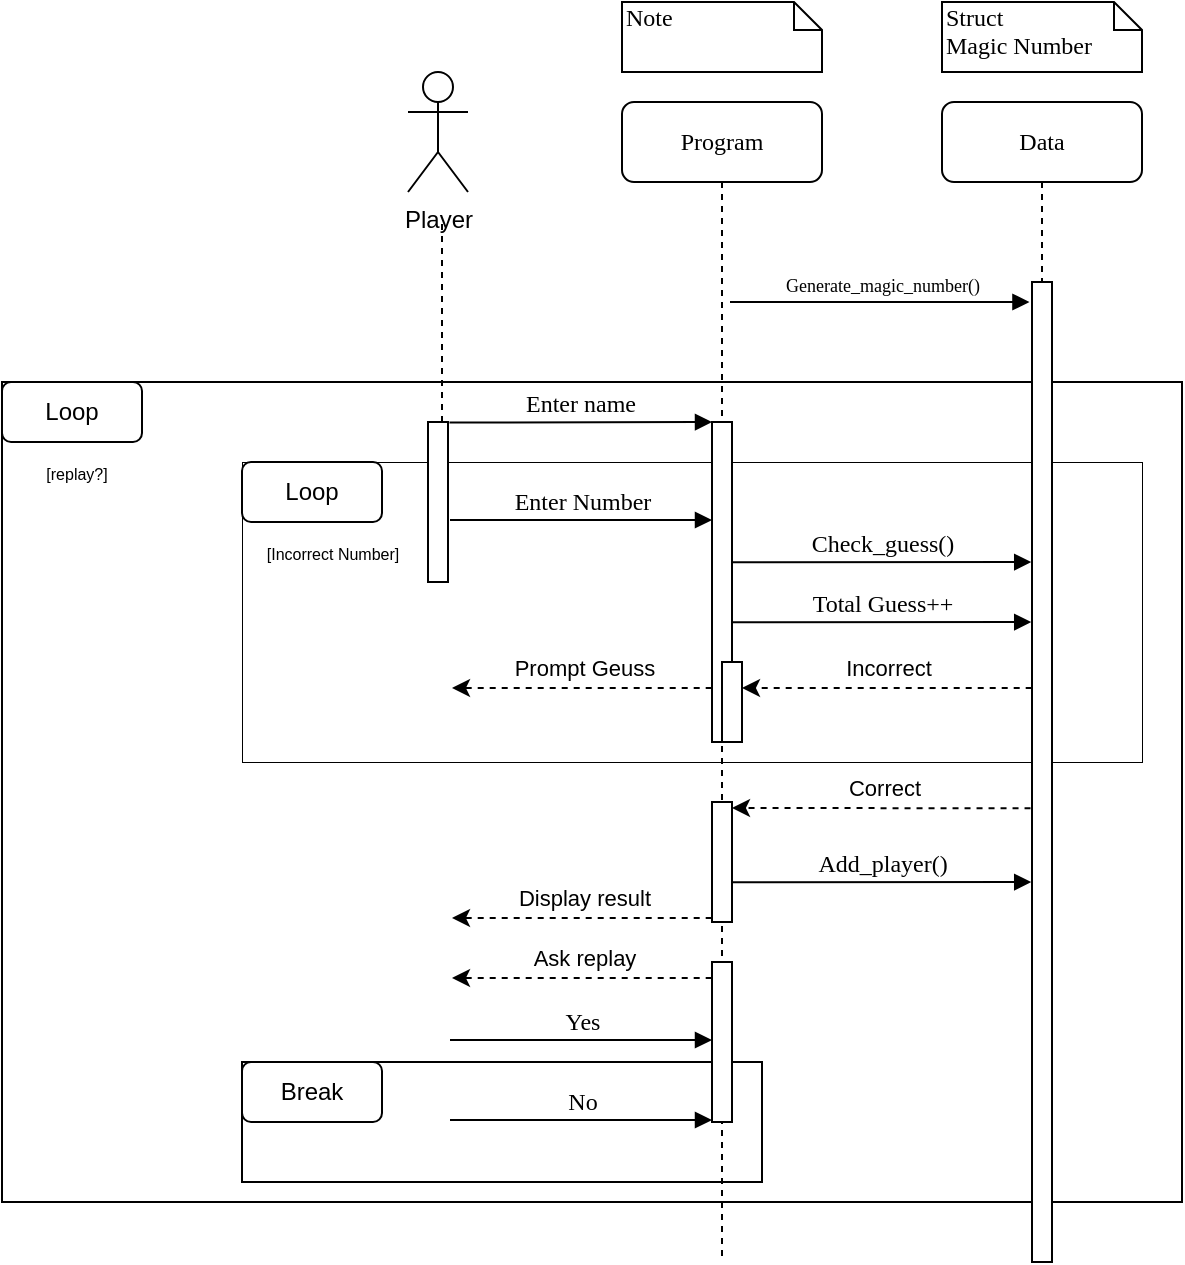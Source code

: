<mxfile version="24.0.2" type="device">
  <diagram name="Page-1" id="13e1069c-82ec-6db2-03f1-153e76fe0fe0">
    <mxGraphModel dx="1752" dy="321" grid="1" gridSize="10" guides="1" tooltips="1" connect="1" arrows="1" fold="1" page="1" pageScale="1" pageWidth="1100" pageHeight="850" background="none" math="0" shadow="0">
      <root>
        <mxCell id="0" />
        <mxCell id="1" parent="0" />
        <mxCell id="LC55XflvvJYrsTOKeoMi-250" value="" style="rounded=0;whiteSpace=wrap;html=1;" parent="1" vertex="1">
          <mxGeometry x="-960" y="300" width="590" height="410" as="geometry" />
        </mxCell>
        <mxCell id="LC55XflvvJYrsTOKeoMi-261" value="" style="rounded=0;whiteSpace=wrap;html=1;" parent="1" vertex="1">
          <mxGeometry x="-840" y="640" width="260" height="60" as="geometry" />
        </mxCell>
        <mxCell id="LC55XflvvJYrsTOKeoMi-193" value="" style="rounded=0;whiteSpace=wrap;html=1;strokeWidth=0.5;" parent="1" vertex="1">
          <mxGeometry x="-840" y="340" width="450" height="150" as="geometry" />
        </mxCell>
        <mxCell id="7baba1c4bc27f4b0-2" value="Program" style="shape=umlLifeline;perimeter=lifelinePerimeter;whiteSpace=wrap;html=1;container=1;collapsible=0;recursiveResize=0;outlineConnect=0;rounded=1;shadow=0;comic=0;labelBackgroundColor=none;strokeWidth=1;fontFamily=Verdana;fontSize=12;align=center;" parent="1" vertex="1">
          <mxGeometry x="-650" y="160" width="100" height="580" as="geometry" />
        </mxCell>
        <mxCell id="7baba1c4bc27f4b0-10" value="" style="html=1;points=[];perimeter=orthogonalPerimeter;rounded=0;shadow=0;comic=0;labelBackgroundColor=none;strokeWidth=1;fontFamily=Verdana;fontSize=12;align=center;" parent="7baba1c4bc27f4b0-2" vertex="1">
          <mxGeometry x="45" y="160" width="10" height="160" as="geometry" />
        </mxCell>
        <mxCell id="LC55XflvvJYrsTOKeoMi-241" value="" style="html=1;points=[];perimeter=orthogonalPerimeter;rounded=0;shadow=0;comic=0;labelBackgroundColor=none;strokeWidth=1;fontFamily=Verdana;fontSize=12;align=center;" parent="7baba1c4bc27f4b0-2" vertex="1">
          <mxGeometry x="50" y="280" width="10" height="40" as="geometry" />
        </mxCell>
        <mxCell id="LC55XflvvJYrsTOKeoMi-242" value="" style="html=1;points=[];perimeter=orthogonalPerimeter;rounded=0;shadow=0;comic=0;labelBackgroundColor=none;strokeWidth=1;fontFamily=Verdana;fontSize=12;align=center;" parent="7baba1c4bc27f4b0-2" vertex="1">
          <mxGeometry x="45" y="350" width="10" height="60" as="geometry" />
        </mxCell>
        <mxCell id="LC55XflvvJYrsTOKeoMi-253" value="" style="html=1;points=[];perimeter=orthogonalPerimeter;rounded=0;shadow=0;comic=0;labelBackgroundColor=none;strokeWidth=1;fontFamily=Verdana;fontSize=12;align=center;" parent="7baba1c4bc27f4b0-2" vertex="1">
          <mxGeometry x="45" y="430" width="10" height="80" as="geometry" />
        </mxCell>
        <mxCell id="7baba1c4bc27f4b0-3" value="Data" style="shape=umlLifeline;perimeter=lifelinePerimeter;whiteSpace=wrap;html=1;container=1;collapsible=0;recursiveResize=0;outlineConnect=0;rounded=1;shadow=0;comic=0;labelBackgroundColor=none;strokeWidth=1;fontFamily=Verdana;fontSize=12;align=center;" parent="1" vertex="1">
          <mxGeometry x="-490" y="160" width="100" height="580" as="geometry" />
        </mxCell>
        <mxCell id="7baba1c4bc27f4b0-13" value="" style="html=1;points=[];perimeter=orthogonalPerimeter;rounded=0;shadow=0;comic=0;labelBackgroundColor=none;strokeWidth=1;fontFamily=Verdana;fontSize=12;align=center;" parent="7baba1c4bc27f4b0-3" vertex="1">
          <mxGeometry x="45" y="90" width="10" height="490" as="geometry" />
        </mxCell>
        <mxCell id="7baba1c4bc27f4b0-11" value="Enter name" style="html=1;verticalAlign=bottom;endArrow=block;labelBackgroundColor=none;fontFamily=Verdana;fontSize=12;edgeStyle=elbowEdgeStyle;elbow=vertical;exitX=0.874;exitY=0.001;exitDx=0;exitDy=0;exitPerimeter=0;" parent="1" edge="1">
          <mxGeometry relative="1" as="geometry">
            <mxPoint x="-736.26" y="320.26" as="sourcePoint" />
            <mxPoint x="-605" y="320" as="targetPoint" />
            <Array as="points">
              <mxPoint x="-670" y="320" />
            </Array>
          </mxGeometry>
        </mxCell>
        <mxCell id="7baba1c4bc27f4b0-41" value="Note" style="shape=note;whiteSpace=wrap;html=1;size=14;verticalAlign=top;align=left;spacingTop=-6;rounded=0;shadow=0;comic=0;labelBackgroundColor=none;strokeWidth=1;fontFamily=Verdana;fontSize=12" parent="1" vertex="1">
          <mxGeometry x="-650" y="110" width="100" height="35" as="geometry" />
        </mxCell>
        <mxCell id="7baba1c4bc27f4b0-42" value="Struct&lt;br&gt;Magic Number" style="shape=note;whiteSpace=wrap;html=1;size=14;verticalAlign=top;align=left;spacingTop=-6;rounded=0;shadow=0;comic=0;labelBackgroundColor=none;strokeWidth=1;fontFamily=Verdana;fontSize=12" parent="1" vertex="1">
          <mxGeometry x="-490" y="110" width="100" height="35" as="geometry" />
        </mxCell>
        <mxCell id="LC55XflvvJYrsTOKeoMi-77" value="Add_player()" style="html=1;verticalAlign=bottom;endArrow=block;labelBackgroundColor=none;fontFamily=Verdana;fontSize=12;edgeStyle=elbowEdgeStyle;elbow=vertical;exitX=1.004;exitY=1.001;exitDx=0;exitDy=0;exitPerimeter=0;entryX=-0.039;entryY=0.419;entryDx=0;entryDy=0;entryPerimeter=0;" parent="1" edge="1">
          <mxGeometry relative="1" as="geometry">
            <mxPoint x="-594.96" y="550.15" as="sourcePoint" />
            <mxPoint x="-445.39" y="550.17" as="targetPoint" />
            <Array as="points">
              <mxPoint x="-540" y="550" />
            </Array>
          </mxGeometry>
        </mxCell>
        <mxCell id="LC55XflvvJYrsTOKeoMi-116" value="Enter Number" style="html=1;verticalAlign=bottom;endArrow=block;labelBackgroundColor=none;fontFamily=Verdana;fontSize=12;edgeStyle=elbowEdgeStyle;elbow=vertical;exitX=0.874;exitY=0.001;exitDx=0;exitDy=0;exitPerimeter=0;" parent="1" edge="1">
          <mxGeometry relative="1" as="geometry">
            <mxPoint x="-736" y="369" as="sourcePoint" />
            <mxPoint x="-605" y="369" as="targetPoint" />
            <Array as="points">
              <mxPoint x="-670" y="369" />
            </Array>
          </mxGeometry>
        </mxCell>
        <mxCell id="LC55XflvvJYrsTOKeoMi-194" value="Loop" style="rounded=1;whiteSpace=wrap;html=1;" parent="1" vertex="1">
          <mxGeometry x="-840" y="340" width="70" height="30" as="geometry" />
        </mxCell>
        <mxCell id="LC55XflvvJYrsTOKeoMi-200" value="&lt;font style=&quot;font-size: 8px;&quot;&gt;[Incorrect Number]&lt;/font&gt;" style="text;html=1;align=center;verticalAlign=middle;whiteSpace=wrap;rounded=0;" parent="1" vertex="1">
          <mxGeometry x="-832.5" y="370" width="75" height="30" as="geometry" />
        </mxCell>
        <mxCell id="LC55XflvvJYrsTOKeoMi-243" value="" style="endArrow=classic;html=1;rounded=0;entryX=0.809;entryY=0.276;entryDx=0;entryDy=0;entryPerimeter=0;exitX=-0.015;exitY=0.945;exitDx=0;exitDy=0;exitPerimeter=0;dashed=1;" parent="1" edge="1">
          <mxGeometry width="50" height="50" relative="1" as="geometry">
            <mxPoint x="-605.15" y="453" as="sourcePoint" />
            <mxPoint x="-735" y="453" as="targetPoint" />
          </mxGeometry>
        </mxCell>
        <mxCell id="LC55XflvvJYrsTOKeoMi-244" value="Prompt Geuss" style="edgeLabel;html=1;align=center;verticalAlign=middle;resizable=0;points=[];" parent="LC55XflvvJYrsTOKeoMi-243" connectable="0" vertex="1">
          <mxGeometry x="-0.009" y="1" relative="1" as="geometry">
            <mxPoint y="-11" as="offset" />
          </mxGeometry>
        </mxCell>
        <mxCell id="LC55XflvvJYrsTOKeoMi-246" value="Total Guess++" style="html=1;verticalAlign=bottom;endArrow=block;labelBackgroundColor=none;fontFamily=Verdana;fontSize=12;edgeStyle=elbowEdgeStyle;elbow=vertical;exitX=1.004;exitY=1.001;exitDx=0;exitDy=0;exitPerimeter=0;entryX=-0.039;entryY=0.419;entryDx=0;entryDy=0;entryPerimeter=0;" parent="1" edge="1">
          <mxGeometry relative="1" as="geometry">
            <mxPoint x="-594.96" y="420.15" as="sourcePoint" />
            <mxPoint x="-445.39" y="420.17" as="targetPoint" />
            <Array as="points">
              <mxPoint x="-540" y="420" />
            </Array>
          </mxGeometry>
        </mxCell>
        <mxCell id="LC55XflvvJYrsTOKeoMi-248" value="" style="endArrow=classic;html=1;rounded=0;entryX=0.809;entryY=0.276;entryDx=0;entryDy=0;entryPerimeter=0;exitX=-0.015;exitY=0.945;exitDx=0;exitDy=0;exitPerimeter=0;dashed=1;" parent="1" edge="1">
          <mxGeometry width="50" height="50" relative="1" as="geometry">
            <mxPoint x="-605.15" y="568" as="sourcePoint" />
            <mxPoint x="-735" y="568" as="targetPoint" />
          </mxGeometry>
        </mxCell>
        <mxCell id="LC55XflvvJYrsTOKeoMi-249" value="Display result" style="edgeLabel;html=1;align=center;verticalAlign=middle;resizable=0;points=[];" parent="LC55XflvvJYrsTOKeoMi-248" connectable="0" vertex="1">
          <mxGeometry x="-0.009" y="1" relative="1" as="geometry">
            <mxPoint y="-11" as="offset" />
          </mxGeometry>
        </mxCell>
        <mxCell id="LC55XflvvJYrsTOKeoMi-251" value="Loop" style="rounded=1;whiteSpace=wrap;html=1;" parent="1" vertex="1">
          <mxGeometry x="-960" y="300" width="70" height="30" as="geometry" />
        </mxCell>
        <mxCell id="LC55XflvvJYrsTOKeoMi-254" value="&lt;span style=&quot;font-size: 8px;&quot;&gt;[replay?]&lt;/span&gt;" style="text;html=1;align=center;verticalAlign=middle;whiteSpace=wrap;rounded=0;" parent="1" vertex="1">
          <mxGeometry x="-960" y="330" width="75" height="30" as="geometry" />
        </mxCell>
        <mxCell id="LC55XflvvJYrsTOKeoMi-257" value="" style="endArrow=classic;html=1;rounded=0;entryX=0.809;entryY=0.276;entryDx=0;entryDy=0;entryPerimeter=0;exitX=-0.015;exitY=0.945;exitDx=0;exitDy=0;exitPerimeter=0;dashed=1;" parent="1" edge="1">
          <mxGeometry width="50" height="50" relative="1" as="geometry">
            <mxPoint x="-605.15" y="598" as="sourcePoint" />
            <mxPoint x="-735" y="598" as="targetPoint" />
          </mxGeometry>
        </mxCell>
        <mxCell id="LC55XflvvJYrsTOKeoMi-258" value="Ask replay" style="edgeLabel;html=1;align=center;verticalAlign=middle;resizable=0;points=[];" parent="LC55XflvvJYrsTOKeoMi-257" connectable="0" vertex="1">
          <mxGeometry x="-0.009" y="1" relative="1" as="geometry">
            <mxPoint y="-11" as="offset" />
          </mxGeometry>
        </mxCell>
        <mxCell id="LC55XflvvJYrsTOKeoMi-259" value="Yes" style="html=1;verticalAlign=bottom;endArrow=block;labelBackgroundColor=none;fontFamily=Verdana;fontSize=12;edgeStyle=elbowEdgeStyle;elbow=vertical;exitX=0.874;exitY=0.001;exitDx=0;exitDy=0;exitPerimeter=0;" parent="1" edge="1">
          <mxGeometry relative="1" as="geometry">
            <mxPoint x="-736" y="629" as="sourcePoint" />
            <mxPoint x="-605" y="629" as="targetPoint" />
            <Array as="points">
              <mxPoint x="-670" y="629" />
            </Array>
          </mxGeometry>
        </mxCell>
        <mxCell id="LC55XflvvJYrsTOKeoMi-260" value="No" style="html=1;verticalAlign=bottom;endArrow=block;labelBackgroundColor=none;fontFamily=Verdana;fontSize=12;edgeStyle=elbowEdgeStyle;elbow=vertical;exitX=0.874;exitY=0.001;exitDx=0;exitDy=0;exitPerimeter=0;" parent="1" edge="1">
          <mxGeometry relative="1" as="geometry">
            <mxPoint x="-736" y="669" as="sourcePoint" />
            <mxPoint x="-605" y="669" as="targetPoint" />
            <Array as="points">
              <mxPoint x="-670" y="669" />
            </Array>
          </mxGeometry>
        </mxCell>
        <mxCell id="LC55XflvvJYrsTOKeoMi-263" value="Break" style="rounded=1;whiteSpace=wrap;html=1;" parent="1" vertex="1">
          <mxGeometry x="-840" y="640" width="70" height="30" as="geometry" />
        </mxCell>
        <mxCell id="rsxKb637mrlOzX0PmAAM-3" value="&lt;font style=&quot;font-size: 9px;&quot;&gt;Generate_magic_number()&lt;/font&gt;" style="html=1;verticalAlign=bottom;endArrow=block;labelBackgroundColor=none;fontFamily=Verdana;fontSize=12;edgeStyle=elbowEdgeStyle;elbow=vertical;exitX=0.874;exitY=0.001;exitDx=0;exitDy=0;exitPerimeter=0;entryX=-0.127;entryY=0.022;entryDx=0;entryDy=0;entryPerimeter=0;" parent="1" target="7baba1c4bc27f4b0-13" edge="1">
          <mxGeometry relative="1" as="geometry">
            <mxPoint x="-596" y="260" as="sourcePoint" />
            <mxPoint x="-460" y="260" as="targetPoint" />
            <Array as="points">
              <mxPoint x="-530" y="260" />
            </Array>
          </mxGeometry>
        </mxCell>
        <mxCell id="rsxKb637mrlOzX0PmAAM-4" value="Check_guess()" style="html=1;verticalAlign=bottom;endArrow=block;labelBackgroundColor=none;fontFamily=Verdana;fontSize=12;edgeStyle=elbowEdgeStyle;elbow=vertical;exitX=1.004;exitY=1.001;exitDx=0;exitDy=0;exitPerimeter=0;entryX=-0.039;entryY=0.419;entryDx=0;entryDy=0;entryPerimeter=0;" parent="1" edge="1">
          <mxGeometry relative="1" as="geometry">
            <mxPoint x="-594.96" y="390.15" as="sourcePoint" />
            <mxPoint x="-445.39" y="390.17" as="targetPoint" />
            <Array as="points">
              <mxPoint x="-540" y="390" />
            </Array>
          </mxGeometry>
        </mxCell>
        <mxCell id="rsxKb637mrlOzX0PmAAM-6" value="" style="endArrow=classic;html=1;rounded=0;entryX=1;entryY=0.325;entryDx=0;entryDy=0;entryPerimeter=0;exitX=-0.015;exitY=0.945;exitDx=0;exitDy=0;exitPerimeter=0;dashed=1;" parent="1" target="LC55XflvvJYrsTOKeoMi-241" edge="1">
          <mxGeometry width="50" height="50" relative="1" as="geometry">
            <mxPoint x="-445.15" y="453" as="sourcePoint" />
            <mxPoint x="-575" y="453" as="targetPoint" />
          </mxGeometry>
        </mxCell>
        <mxCell id="rsxKb637mrlOzX0PmAAM-7" value="Incorrect" style="edgeLabel;html=1;align=center;verticalAlign=middle;resizable=0;points=[];" parent="rsxKb637mrlOzX0PmAAM-6" connectable="0" vertex="1">
          <mxGeometry x="-0.009" y="1" relative="1" as="geometry">
            <mxPoint y="-11" as="offset" />
          </mxGeometry>
        </mxCell>
        <mxCell id="rsxKb637mrlOzX0PmAAM-8" value="" style="endArrow=classic;html=1;rounded=0;entryX=1;entryY=0.325;entryDx=0;entryDy=0;entryPerimeter=0;exitX=-0.073;exitY=0.537;exitDx=0;exitDy=0;exitPerimeter=0;dashed=1;" parent="1" source="7baba1c4bc27f4b0-13" edge="1">
          <mxGeometry width="50" height="50" relative="1" as="geometry">
            <mxPoint x="-450.15" y="513" as="sourcePoint" />
            <mxPoint x="-595" y="513" as="targetPoint" />
          </mxGeometry>
        </mxCell>
        <mxCell id="rsxKb637mrlOzX0PmAAM-9" value="Correct" style="edgeLabel;html=1;align=center;verticalAlign=middle;resizable=0;points=[];" parent="rsxKb637mrlOzX0PmAAM-8" connectable="0" vertex="1">
          <mxGeometry x="-0.009" y="1" relative="1" as="geometry">
            <mxPoint y="-11" as="offset" />
          </mxGeometry>
        </mxCell>
        <mxCell id="RcDcgfqTU1pt_lAhyUBX-3" value="Player" style="shape=umlActor;verticalLabelPosition=bottom;verticalAlign=top;html=1;outlineConnect=0;" vertex="1" parent="1">
          <mxGeometry x="-757" y="145" width="30" height="60" as="geometry" />
        </mxCell>
        <mxCell id="RcDcgfqTU1pt_lAhyUBX-5" value="" style="html=1;points=[[0,0,0,0,5],[0,1,0,0,-5],[1,0,0,0,5],[1,1,0,0,-5]];perimeter=orthogonalPerimeter;outlineConnect=0;targetShapes=umlLifeline;portConstraint=eastwest;newEdgeStyle={&quot;curved&quot;:0,&quot;rounded&quot;:0};" vertex="1" parent="1">
          <mxGeometry x="-747" y="320" width="10" height="80" as="geometry" />
        </mxCell>
        <mxCell id="RcDcgfqTU1pt_lAhyUBX-7" value="" style="endArrow=none;dashed=1;html=1;rounded=0;" edge="1" parent="1" source="RcDcgfqTU1pt_lAhyUBX-5">
          <mxGeometry width="50" height="50" relative="1" as="geometry">
            <mxPoint x="-790" y="270" as="sourcePoint" />
            <mxPoint x="-740" y="220" as="targetPoint" />
          </mxGeometry>
        </mxCell>
      </root>
    </mxGraphModel>
  </diagram>
</mxfile>
